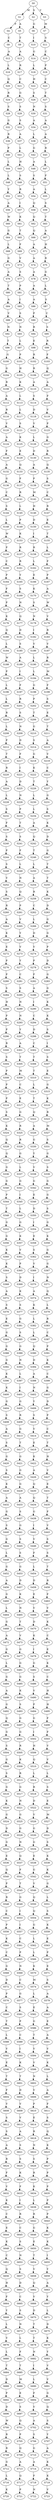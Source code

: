 strict digraph  {
	S0 -> S1 [ label = M ];
	S0 -> S2 [ label = S ];
	S0 -> S3 [ label = V ];
	S1 -> S4 [ label = P ];
	S1 -> S5 [ label = A ];
	S2 -> S6 [ label = G ];
	S3 -> S7 [ label = M ];
	S4 -> S8 [ label = C ];
	S5 -> S9 [ label = T ];
	S6 -> S10 [ label = I ];
	S7 -> S11 [ label = S ];
	S8 -> S12 [ label = A ];
	S9 -> S13 [ label = A ];
	S10 -> S14 [ label = G ];
	S11 -> S15 [ label = C ];
	S12 -> S16 [ label = L ];
	S13 -> S17 [ label = R ];
	S14 -> S18 [ label = L ];
	S15 -> S19 [ label = P ];
	S16 -> S20 [ label = Q ];
	S17 -> S21 [ label = C ];
	S18 -> S22 [ label = H ];
	S19 -> S23 [ label = C ];
	S20 -> S24 [ label = R ];
	S21 -> S25 [ label = G ];
	S22 -> S26 [ label = S ];
	S23 -> S27 [ label = T ];
	S24 -> S28 [ label = S ];
	S25 -> S29 [ label = S ];
	S26 -> S30 [ label = N ];
	S27 -> S31 [ label = S ];
	S28 -> S32 [ label = G ];
	S29 -> S33 [ label = S ];
	S30 -> S34 [ label = A ];
	S31 -> S35 [ label = A ];
	S32 -> S36 [ label = R ];
	S33 -> S37 [ label = A ];
	S34 -> S38 [ label = L ];
	S35 -> S39 [ label = A ];
	S36 -> S40 [ label = P ];
	S37 -> S41 [ label = L ];
	S38 -> S42 [ label = G ];
	S39 -> S43 [ label = R ];
	S40 -> S44 [ label = L ];
	S41 -> S45 [ label = H ];
	S42 -> S46 [ label = A ];
	S43 -> S47 [ label = L ];
	S44 -> S48 [ label = L ];
	S45 -> S49 [ label = S ];
	S46 -> S50 [ label = S ];
	S47 -> S51 [ label = F ];
	S48 -> S52 [ label = Y ];
	S49 -> S53 [ label = R ];
	S50 -> S54 [ label = A ];
	S51 -> S55 [ label = L ];
	S52 -> S56 [ label = A ];
	S53 -> S57 [ label = I ];
	S54 -> S58 [ label = Q ];
	S55 -> S59 [ label = S ];
	S56 -> S60 [ label = W ];
	S57 -> S61 [ label = K ];
	S58 -> S62 [ label = Q ];
	S59 -> S63 [ label = T ];
	S60 -> S64 [ label = G ];
	S61 -> S65 [ label = T ];
	S62 -> S66 [ label = Q ];
	S63 -> S67 [ label = A ];
	S64 -> S68 [ label = L ];
	S65 -> S69 [ label = F ];
	S66 -> S70 [ label = A ];
	S67 -> S71 [ label = H ];
	S68 -> S72 [ label = G ];
	S69 -> S73 [ label = V ];
	S70 -> S74 [ label = A ];
	S71 -> S75 [ label = R ];
	S72 -> S76 [ label = A ];
	S73 -> S77 [ label = S ];
	S74 -> S78 [ label = A ];
	S75 -> S79 [ label = G ];
	S76 -> S80 [ label = T ];
	S77 -> S81 [ label = P ];
	S78 -> S82 [ label = A ];
	S79 -> S83 [ label = L ];
	S80 -> S84 [ label = A ];
	S81 -> S85 [ label = I ];
	S82 -> S86 [ label = A ];
	S83 -> S87 [ label = S ];
	S84 -> S88 [ label = V ];
	S85 -> S89 [ label = S ];
	S86 -> S90 [ label = P ];
	S87 -> S91 [ label = C ];
	S88 -> S92 [ label = N ];
	S89 -> S93 [ label = N ];
	S90 -> S94 [ label = R ];
	S91 -> S95 [ label = S ];
	S92 -> S96 [ label = T ];
	S93 -> S97 [ label = L ];
	S94 -> S98 [ label = E ];
	S95 -> S99 [ label = R ];
	S96 -> S100 [ label = G ];
	S97 -> S101 [ label = P ];
	S98 -> S102 [ label = R ];
	S99 -> S103 [ label = F ];
	S100 -> S104 [ label = G ];
	S101 -> S105 [ label = H ];
	S102 -> S106 [ label = R ];
	S103 -> S107 [ label = Q ];
	S104 -> S108 [ label = R ];
	S105 -> S109 [ label = K ];
	S106 -> S110 [ label = A ];
	S107 -> S111 [ label = A ];
	S108 -> S112 [ label = A ];
	S109 -> S113 [ label = L ];
	S110 -> S114 [ label = S ];
	S111 -> S115 [ label = F ];
	S112 -> S116 [ label = R ];
	S113 -> S117 [ label = L ];
	S114 -> S118 [ label = D ];
	S115 -> S119 [ label = V ];
	S116 -> S120 [ label = V ];
	S117 -> S121 [ label = S ];
	S118 -> S122 [ label = V ];
	S119 -> S123 [ label = P ];
	S120 -> S124 [ label = A ];
	S121 -> S125 [ label = K ];
	S122 -> S126 [ label = L ];
	S123 -> S127 [ label = G ];
	S124 -> S128 [ label = F ];
	S125 -> S129 [ label = E ];
	S126 -> S130 [ label = D ];
	S127 -> S131 [ label = R ];
	S128 -> S132 [ label = A ];
	S129 -> S133 [ label = Q ];
	S130 -> S134 [ label = A ];
	S131 -> S135 [ label = Q ];
	S132 -> S136 [ label = G ];
	S133 -> S137 [ label = F ];
	S134 -> S138 [ label = P ];
	S135 -> S139 [ label = S ];
	S136 -> S140 [ label = C ];
	S137 -> S141 [ label = R ];
	S138 -> S142 [ label = M ];
	S139 -> S143 [ label = C ];
	S140 -> S144 [ label = S ];
	S141 -> S145 [ label = L ];
	S142 -> S146 [ label = H ];
	S143 -> S147 [ label = R ];
	S144 -> S148 [ label = L ];
	S145 -> S149 [ label = P ];
	S146 -> S150 [ label = D ];
	S147 -> S151 [ label = E ];
	S148 -> S152 [ label = W ];
	S149 -> S153 [ label = K ];
	S150 -> S154 [ label = I ];
	S151 -> S155 [ label = T ];
	S152 -> S156 [ label = P ];
	S153 -> S157 [ label = R ];
	S154 -> S158 [ label = R ];
	S155 -> S159 [ label = L ];
	S156 -> S160 [ label = C ];
	S157 -> S161 [ label = R ];
	S158 -> S162 [ label = L ];
	S159 -> S163 [ label = F ];
	S160 -> S164 [ label = P ];
	S161 -> S165 [ label = Y ];
	S162 -> S166 [ label = E ];
	S163 -> S167 [ label = P ];
	S164 -> S168 [ label = F ];
	S165 -> S169 [ label = S ];
	S166 -> S170 [ label = K ];
	S167 -> S171 [ label = A ];
	S168 -> S172 [ label = P ];
	S169 -> S173 [ label = N ];
	S170 -> S174 [ label = S ];
	S171 -> S175 [ label = W ];
	S172 -> S176 [ label = K ];
	S173 -> S177 [ label = Q ];
	S174 -> S178 [ label = N ];
	S175 -> S179 [ label = V ];
	S176 -> S180 [ label = Q ];
	S177 -> S181 [ label = D ];
	S178 -> S182 [ label = I ];
	S179 -> S183 [ label = R ];
	S180 -> S184 [ label = L ];
	S181 -> S185 [ label = S ];
	S182 -> S186 [ label = V ];
	S183 -> S187 [ label = V ];
	S184 -> S188 [ label = W ];
	S185 -> S189 [ label = A ];
	S186 -> S190 [ label = L ];
	S187 -> S191 [ label = R ];
	S188 -> S192 [ label = P ];
	S189 -> S193 [ label = I ];
	S190 -> S194 [ label = L ];
	S191 -> S195 [ label = M ];
	S192 -> S196 [ label = L ];
	S193 -> S197 [ label = F ];
	S194 -> S198 [ label = G ];
	S195 -> S199 [ label = F ];
	S196 -> S200 [ label = L ];
	S197 -> S201 [ label = R ];
	S198 -> S202 [ label = P ];
	S199 -> S203 [ label = S ];
	S200 -> S204 [ label = R ];
	S201 -> S205 [ label = S ];
	S202 -> S206 [ label = T ];
	S203 -> S207 [ label = E ];
	S204 -> S208 [ label = L ];
	S205 -> S209 [ label = N ];
	S206 -> S210 [ label = G ];
	S207 -> S211 [ label = T ];
	S208 -> S212 [ label = P ];
	S209 -> S213 [ label = D ];
	S210 -> S214 [ label = S ];
	S211 -> S215 [ label = A ];
	S212 -> S216 [ label = T ];
	S213 -> S217 [ label = F ];
	S214 -> S218 [ label = G ];
	S215 -> S219 [ label = V ];
	S216 -> S220 [ label = R ];
	S217 -> S221 [ label = I ];
	S218 -> S222 [ label = K ];
	S219 -> S223 [ label = C ];
	S220 -> S224 [ label = A ];
	S221 -> S225 [ label = D ];
	S222 -> S226 [ label = T ];
	S223 -> S227 [ label = Y ];
	S224 -> S228 [ label = L ];
	S225 -> S229 [ label = N ];
	S226 -> S230 [ label = L ];
	S227 -> S231 [ label = G ];
	S228 -> S232 [ label = S ];
	S229 -> S233 [ label = P ];
	S230 -> S234 [ label = L ];
	S231 -> S235 [ label = S ];
	S232 -> S236 [ label = F ];
	S233 -> S237 [ label = T ];
	S234 -> S238 [ label = A ];
	S235 -> S239 [ label = K ];
	S236 -> S240 [ label = S ];
	S237 -> S241 [ label = S ];
	S238 -> S242 [ label = Q ];
	S239 -> S243 [ label = D ];
	S240 -> S244 [ label = P ];
	S241 -> S245 [ label = F ];
	S242 -> S246 [ label = T ];
	S243 -> S247 [ label = G ];
	S244 -> S248 [ label = S ];
	S245 -> S249 [ label = L ];
	S246 -> S250 [ label = L ];
	S247 -> S251 [ label = T ];
	S248 -> S252 [ label = V ];
	S249 -> S253 [ label = N ];
	S250 -> S254 [ label = A ];
	S251 -> S255 [ label = T ];
	S252 -> S256 [ label = S ];
	S253 -> S257 [ label = Q ];
	S254 -> S258 [ label = R ];
	S255 -> S259 [ label = K ];
	S256 -> S260 [ label = R ];
	S257 -> S261 [ label = P ];
	S258 -> S262 [ label = C ];
	S259 -> S263 [ label = D ];
	S260 -> S264 [ label = A ];
	S261 -> S265 [ label = V ];
	S262 -> S266 [ label = L ];
	S263 -> S267 [ label = G ];
	S264 -> S268 [ label = K ];
	S265 -> S269 [ label = Y ];
	S266 -> S270 [ label = D ];
	S267 -> S271 [ label = G ];
	S268 -> S272 [ label = E ];
	S269 -> S273 [ label = V ];
	S270 -> S274 [ label = V ];
	S271 -> S275 [ label = P ];
	S272 -> S276 [ label = P ];
	S273 -> S277 [ label = Y ];
	S274 -> S278 [ label = P ];
	S275 -> S279 [ label = D ];
	S276 -> S280 [ label = P ];
	S277 -> S281 [ label = C ];
	S278 -> S282 [ label = F ];
	S279 -> S283 [ label = G ];
	S280 -> S284 [ label = S ];
	S281 -> S285 [ label = S ];
	S282 -> S286 [ label = A ];
	S283 -> S287 [ label = G ];
	S284 -> S288 [ label = H ];
	S285 -> S289 [ label = N ];
	S286 -> S290 [ label = I ];
	S287 -> S291 [ label = K ];
	S288 -> S292 [ label = P ];
	S289 -> S293 [ label = N ];
	S290 -> S294 [ label = C ];
	S291 -> S295 [ label = K ];
	S292 -> S296 [ label = P ];
	S293 -> S297 [ label = Y ];
	S294 -> S298 [ label = D ];
	S295 -> S299 [ label = S ];
	S296 -> S300 [ label = R ];
	S297 -> S301 [ label = A ];
	S298 -> S302 [ label = C ];
	S299 -> S303 [ label = I ];
	S300 -> S304 [ label = S ];
	S301 -> S305 [ label = T ];
	S302 -> S306 [ label = T ];
	S303 -> S307 [ label = S ];
	S304 -> S308 [ label = P ];
	S305 -> S309 [ label = M ];
	S306 -> S310 [ label = T ];
	S307 -> S311 [ label = E ];
	S308 -> S312 [ label = P ];
	S309 -> S313 [ label = C ];
	S310 -> S314 [ label = L ];
	S311 -> S315 [ label = G ];
	S312 -> S316 [ label = P ];
	S313 -> S317 [ label = E ];
	S314 -> S318 [ label = T ];
	S315 -> S319 [ label = K ];
	S316 -> S320 [ label = S ];
	S317 -> S321 [ label = G ];
	S318 -> S322 [ label = Q ];
	S319 -> S323 [ label = R ];
	S320 -> S324 [ label = K ];
	S321 -> S325 [ label = R ];
	S322 -> S326 [ label = A ];
	S323 -> S327 [ label = M ];
	S324 -> S328 [ label = Q ];
	S325 -> S329 [ label = R ];
	S326 -> S330 [ label = G ];
	S327 -> S331 [ label = S ];
	S328 -> S332 [ label = Q ];
	S329 -> S333 [ label = G ];
	S330 -> S334 [ label = Y ];
	S331 -> S335 [ label = G ];
	S332 -> S336 [ label = G ];
	S333 -> S337 [ label = L ];
	S334 -> S338 [ label = V ];
	S335 -> S339 [ label = S ];
	S336 -> S340 [ label = G ];
	S337 -> S341 [ label = G ];
	S338 -> S342 [ label = G ];
	S339 -> S343 [ label = G ];
	S340 -> S344 [ label = P ];
	S341 -> S345 [ label = I ];
	S342 -> S346 [ label = E ];
	S343 -> S347 [ label = G ];
	S344 -> S348 [ label = T ];
	S345 -> S349 [ label = L ];
	S346 -> S350 [ label = D ];
	S347 -> S351 [ label = S ];
	S348 -> S352 [ label = G ];
	S349 -> S353 [ label = G ];
	S350 -> S354 [ label = I ];
	S351 -> S355 [ label = G ];
	S352 -> S356 [ label = G ];
	S353 -> S357 [ label = K ];
	S354 -> S358 [ label = E ];
	S355 -> S359 [ label = K ];
	S356 -> S360 [ label = K ];
	S357 -> S361 [ label = V ];
	S358 -> S362 [ label = S ];
	S359 -> S363 [ label = G ];
	S360 -> S364 [ label = K ];
	S361 -> S365 [ label = P ];
	S362 -> S366 [ label = V ];
	S363 -> S367 [ label = G ];
	S364 -> S368 [ label = S ];
	S365 -> S369 [ label = D ];
	S366 -> S370 [ label = I ];
	S367 -> S371 [ label = N ];
	S368 -> S372 [ label = A ];
	S369 -> S373 [ label = K ];
	S370 -> S374 [ label = A ];
	S371 -> S375 [ label = Q ];
	S372 -> S376 [ label = S ];
	S373 -> S377 [ label = S ];
	S374 -> S378 [ label = K ];
	S375 -> S379 [ label = L ];
	S376 -> S380 [ label = E ];
	S377 -> S381 [ label = G ];
	S378 -> S382 [ label = L ];
	S379 -> S383 [ label = R ];
	S380 -> S384 [ label = G ];
	S381 -> S385 [ label = S ];
	S382 -> S386 [ label = L ];
	S383 -> S387 [ label = C ];
	S384 -> S388 [ label = G ];
	S385 -> S389 [ label = G ];
	S386 -> S390 [ label = Q ];
	S387 -> S391 [ label = P ];
	S388 -> S392 [ label = G ];
	S389 -> S393 [ label = N ];
	S390 -> S394 [ label = D ];
	S391 -> S395 [ label = K ];
	S392 -> S396 [ label = K ];
	S393 -> S397 [ label = L ];
	S394 -> S398 [ label = A ];
	S395 -> S399 [ label = C ];
	S396 -> S400 [ label = K ];
	S397 -> S401 [ label = I ];
	S398 -> S402 [ label = N ];
	S399 -> S403 [ label = G ];
	S400 -> S404 [ label = G ];
	S401 -> S405 [ label = G ];
	S402 -> S406 [ label = Y ];
	S403 -> S407 [ label = D ];
	S404 -> S408 [ label = S ];
	S405 -> S409 [ label = R ];
	S406 -> S410 [ label = S ];
	S407 -> S411 [ label = P ];
	S408 -> S412 [ label = A ];
	S409 -> S413 [ label = G ];
	S410 -> S414 [ label = V ];
	S411 -> S415 [ label = C ];
	S412 -> S416 [ label = S ];
	S413 -> S417 [ label = T ];
	S414 -> S418 [ label = E ];
	S415 -> S419 [ label = T ];
	S416 -> S420 [ label = G ];
	S417 -> S421 [ label = G ];
	S418 -> S422 [ label = K ];
	S419 -> S423 [ label = H ];
	S420 -> S424 [ label = S ];
	S421 -> S425 [ label = G ];
	S422 -> S426 [ label = A ];
	S423 -> S427 [ label = V ];
	S424 -> S428 [ label = K ];
	S425 -> S429 [ label = G ];
	S426 -> S430 [ label = Q ];
	S427 -> S431 [ label = E ];
	S428 -> S432 [ label = A ];
	S429 -> S433 [ label = A ];
	S430 -> S434 [ label = Q ];
	S431 -> S435 [ label = T ];
	S432 -> S436 [ label = G ];
	S433 -> S437 [ label = S ];
	S434 -> S438 [ label = G ];
	S435 -> S439 [ label = F ];
	S436 -> S440 [ label = S ];
	S437 -> S441 [ label = G ];
	S438 -> S442 [ label = I ];
	S439 -> S443 [ label = V ];
	S440 -> S444 [ label = G ];
	S441 -> S445 [ label = S ];
	S442 -> S446 [ label = V ];
	S443 -> S447 [ label = S ];
	S444 -> S448 [ label = L ];
	S445 -> S449 [ label = S ];
	S446 -> S450 [ label = F ];
	S447 -> S451 [ label = S ];
	S448 -> S452 [ label = G ];
	S449 -> S453 [ label = G ];
	S450 -> S454 [ label = L ];
	S451 -> S455 [ label = T ];
	S452 -> S456 [ label = A ];
	S453 -> S457 [ label = D ];
	S454 -> S458 [ label = D ];
	S455 -> S459 [ label = R ];
	S456 -> S460 [ label = G ];
	S457 -> S461 [ label = K ];
	S458 -> S462 [ label = E ];
	S459 -> S463 [ label = F ];
	S460 -> S464 [ label = L ];
	S461 -> S465 [ label = N ];
	S462 -> S466 [ label = V ];
	S463 -> S467 [ label = V ];
	S464 -> S468 [ label = G ];
	S465 -> S469 [ label = T ];
	S466 -> S470 [ label = D ];
	S467 -> S471 [ label = K ];
	S468 -> S472 [ label = A ];
	S469 -> S473 [ label = V ];
	S470 -> S474 [ label = K ];
	S471 -> S475 [ label = C ];
	S472 -> S476 [ label = G ];
	S473 -> S477 [ label = G ];
	S474 -> S478 [ label = I ];
	S475 -> S479 [ label = E ];
	S476 -> S480 [ label = L ];
	S477 -> S481 [ label = G ];
	S478 -> S482 [ label = G ];
	S479 -> S483 [ label = K ];
	S480 -> S484 [ label = G ];
	S481 -> S485 [ label = G ];
	S482 -> S486 [ label = S ];
	S483 -> S487 [ label = C ];
	S484 -> S488 [ label = A ];
	S485 -> S489 [ label = K ];
	S486 -> S490 [ label = V ];
	S487 -> S491 [ label = H ];
	S488 -> S492 [ label = G ];
	S489 -> S493 [ label = S ];
	S490 -> S494 [ label = P ];
	S491 -> S495 [ label = H ];
	S492 -> S496 [ label = Q ];
	S493 -> S497 [ label = G ];
	S494 -> S498 [ label = G ];
	S495 -> S499 [ label = F ];
	S496 -> S500 [ label = G ];
	S497 -> S501 [ label = G ];
	S498 -> S502 [ label = I ];
	S499 -> S503 [ label = F ];
	S500 -> S504 [ label = S ];
	S501 -> S505 [ label = R ];
	S502 -> S506 [ label = H ];
	S503 -> S507 [ label = V ];
	S504 -> S508 [ label = G ];
	S505 -> S509 [ label = K ];
	S506 -> S510 [ label = Q ];
	S507 -> S511 [ label = V ];
	S508 -> S512 [ label = S ];
	S509 -> S513 [ label = R ];
	S510 -> S514 [ label = L ];
	S511 -> S515 [ label = L ];
	S512 -> S516 [ label = G ];
	S513 -> S517 [ label = G ];
	S514 -> S518 [ label = R ];
	S515 -> S519 [ label = S ];
	S516 -> S520 [ label = K ];
	S517 -> S521 [ label = N ];
	S518 -> S522 [ label = D ];
	S519 -> S523 [ label = E ];
	S520 -> S524 [ label = G ];
	S521 -> S525 [ label = G ];
	S522 -> S526 [ label = V ];
	S523 -> S527 [ label = M ];
	S524 -> S528 [ label = D ];
	S525 -> S529 [ label = G ];
	S526 -> S530 [ label = G ];
	S527 -> S531 [ label = D ];
	S528 -> S532 [ label = G ];
	S529 -> S533 [ label = N ];
	S530 -> S534 [ label = G ];
	S531 -> S535 [ label = S ];
	S532 -> S536 [ label = E ];
	S533 -> S537 [ label = Q ];
	S534 -> S538 [ label = E ];
	S535 -> S539 [ label = K ];
	S536 -> S540 [ label = Q ];
	S537 -> S541 [ label = F ];
	S538 -> S542 [ label = G ];
	S539 -> S543 [ label = K ];
	S540 -> S544 [ label = P ];
	S541 -> S545 [ label = T ];
	S542 -> S546 [ label = V ];
	S543 -> S547 [ label = G ];
	S544 -> S548 [ label = R ];
	S545 -> S549 [ label = G ];
	S546 -> S550 [ label = Q ];
	S547 -> S551 [ label = L ];
	S548 -> S552 [ label = C ];
	S549 -> S553 [ label = I ];
	S550 -> S554 [ label = Q ];
	S551 -> S555 [ label = S ];
	S552 -> S556 [ label = P ];
	S553 -> S557 [ label = I ];
	S554 -> S558 [ label = G ];
	S555 -> S559 [ label = K ];
	S556 -> S560 [ label = K ];
	S557 -> S561 [ label = C ];
	S558 -> S562 [ label = L ];
	S559 -> S563 [ label = E ];
	S560 -> S564 [ label = C ];
	S561 -> S565 [ label = P ];
	S562 -> S566 [ label = L ];
	S563 -> S567 [ label = P ];
	S564 -> S568 [ label = G ];
	S565 -> S569 [ label = N ];
	S566 -> S570 [ label = K ];
	S567 -> S571 [ label = E ];
	S568 -> S572 [ label = D ];
	S569 -> S573 [ label = C ];
	S570 -> S574 [ label = M ];
	S571 -> S575 [ label = S ];
	S572 -> S576 [ label = P ];
	S573 -> S577 [ label = G ];
	S574 -> S578 [ label = L ];
	S575 -> S579 [ label = A ];
	S576 -> S580 [ label = C ];
	S577 -> S581 [ label = S ];
	S578 -> S582 [ label = E ];
	S579 -> S583 [ label = A ];
	S580 -> S584 [ label = T ];
	S581 -> S585 [ label = P ];
	S582 -> S586 [ label = G ];
	S583 -> S587 [ label = E ];
	S584 -> S588 [ label = L ];
	S585 -> S589 [ label = C ];
	S586 -> S590 [ label = T ];
	S587 -> S591 [ label = A ];
	S588 -> S592 [ label = V ];
	S589 -> S593 [ label = I ];
	S590 -> S594 [ label = V ];
	S591 -> S595 [ label = V ];
	S592 -> S596 [ label = E ];
	S593 -> S597 [ label = K ];
	S594 -> S598 [ label = V ];
	S595 -> S599 [ label = K ];
	S596 -> S600 [ label = T ];
	S597 -> S601 [ label = T ];
	S598 -> S602 [ label = N ];
	S599 -> S603 [ label = L ];
	S600 -> S604 [ label = F ];
	S601 -> S605 [ label = D ];
	S602 -> S606 [ label = V ];
	S603 -> S607 [ label = A ];
	S604 -> S608 [ label = V ];
	S605 -> S609 [ label = V ];
	S606 -> S610 [ label = P ];
	S607 -> S611 [ label = F ];
	S608 -> S612 [ label = S ];
	S609 -> S613 [ label = V ];
	S610 -> S614 [ label = E ];
	S611 -> S615 [ label = S ];
	S612 -> S616 [ label = S ];
	S613 -> S617 [ label = A ];
	S614 -> S618 [ label = R ];
	S615 -> S619 [ label = Q ];
	S616 -> S620 [ label = A ];
	S617 -> S621 [ label = S ];
	S618 -> S622 [ label = N ];
	S619 -> S623 [ label = K ];
	S620 -> S624 [ label = R ];
	S621 -> S625 [ label = S ];
	S622 -> S626 [ label = S ];
	S623 -> S627 [ label = P ];
	S624 -> S628 [ label = F ];
	S625 -> S629 [ label = K ];
	S626 -> S630 [ label = R ];
	S627 -> S631 [ label = P ];
	S628 -> S632 [ label = V ];
	S629 -> S633 [ label = F ];
	S630 -> S634 [ label = K ];
	S631 -> S635 [ label = P ];
	S632 -> S636 [ label = K ];
	S633 -> S637 [ label = I ];
	S634 -> S638 [ label = L ];
	S635 -> S639 [ label = P ];
	S636 -> S640 [ label = C ];
	S637 -> S641 [ label = R ];
	S638 -> S642 [ label = R ];
	S639 -> S643 [ label = P ];
	S640 -> S644 [ label = E ];
	S641 -> S645 [ label = C ];
	S642 -> S646 [ label = G ];
	S643 -> S647 [ label = K ];
	S644 -> S648 [ label = K ];
	S645 -> S649 [ label = S ];
	S646 -> S650 [ label = E ];
	S647 -> S651 [ label = K ];
	S648 -> S652 [ label = C ];
	S649 -> S653 [ label = N ];
	S650 -> S654 [ label = T ];
	S651 -> S655 [ label = I ];
	S652 -> S656 [ label = Q ];
	S653 -> S657 [ label = S ];
	S654 -> S658 [ label = V ];
	S655 -> S659 [ label = Y ];
	S656 -> S660 [ label = H ];
	S657 -> S661 [ label = D ];
	S658 -> S662 [ label = Q ];
	S659 -> S663 [ label = A ];
	S660 -> S664 [ label = F ];
	S661 -> S665 [ label = C ];
	S662 -> S666 [ label = V ];
	S663 -> S667 [ label = Y ];
	S664 -> S668 [ label = Y ];
	S665 -> S669 [ label = S ];
	S666 -> S670 [ label = D ];
	S667 -> S671 [ label = L ];
	S668 -> S672 [ label = L ];
	S669 -> S673 [ label = N ];
	S670 -> S674 [ label = T ];
	S671 -> S675 [ label = D ];
	S672 -> S676 [ label = V ];
	S673 -> S677 [ label = L ];
	S674 -> S678 [ label = T ];
	S675 -> S679 [ label = K ];
	S676 -> S680 [ label = L ];
	S677 -> S681 [ label = F ];
	S678 -> S682 [ label = N ];
	S679 -> S683 [ label = Y ];
	S680 -> S684 [ label = T ];
	S681 -> S685 [ label = T ];
	S682 -> S686 [ label = I ];
	S683 -> S687 [ label = V ];
	S684 -> S688 [ label = D ];
	S685 -> S689 [ label = M ];
	S686 -> S690 [ label = L ];
	S687 -> S691 [ label = V ];
	S688 -> S692 [ label = P ];
	S689 -> S693 [ label = E ];
	S690 -> S694 [ label = F ];
	S691 -> S695 [ label = G ];
	S692 -> S696 [ label = D ];
	S693 -> S697 [ label = S ];
	S694 -> S698 [ label = V ];
	S695 -> S699 [ label = Q ];
	S696 -> S700 [ label = W ];
	S697 -> S701 [ label = Q ];
	S698 -> S702 [ label = A ];
	S699 -> S703 [ label = S ];
	S700 -> S704 [ label = R ];
	S701 -> S705 [ label = P ];
	S702 -> S706 [ label = S ];
	S703 -> S707 [ label = Y ];
	S704 -> S708 [ label = R ];
	S705 -> S709 [ label = Q ];
	S706 -> S710 [ label = G ];
	S707 -> S711 [ label = A ];
	S708 -> S712 [ label = G ];
	S709 -> S713 [ label = A ];
	S710 -> S714 [ label = A ];
	S711 -> S715 [ label = K ];
	S712 -> S716 [ label = L ];
	S713 -> S717 [ label = Q ];
	S714 -> S718 [ label = F ];
	S715 -> S719 [ label = K ];
	S716 -> S720 [ label = K ];
	S717 -> S721 [ label = P ];
	S718 -> S722 [ label = N ];
	S719 -> S723 [ label = V ];
}
